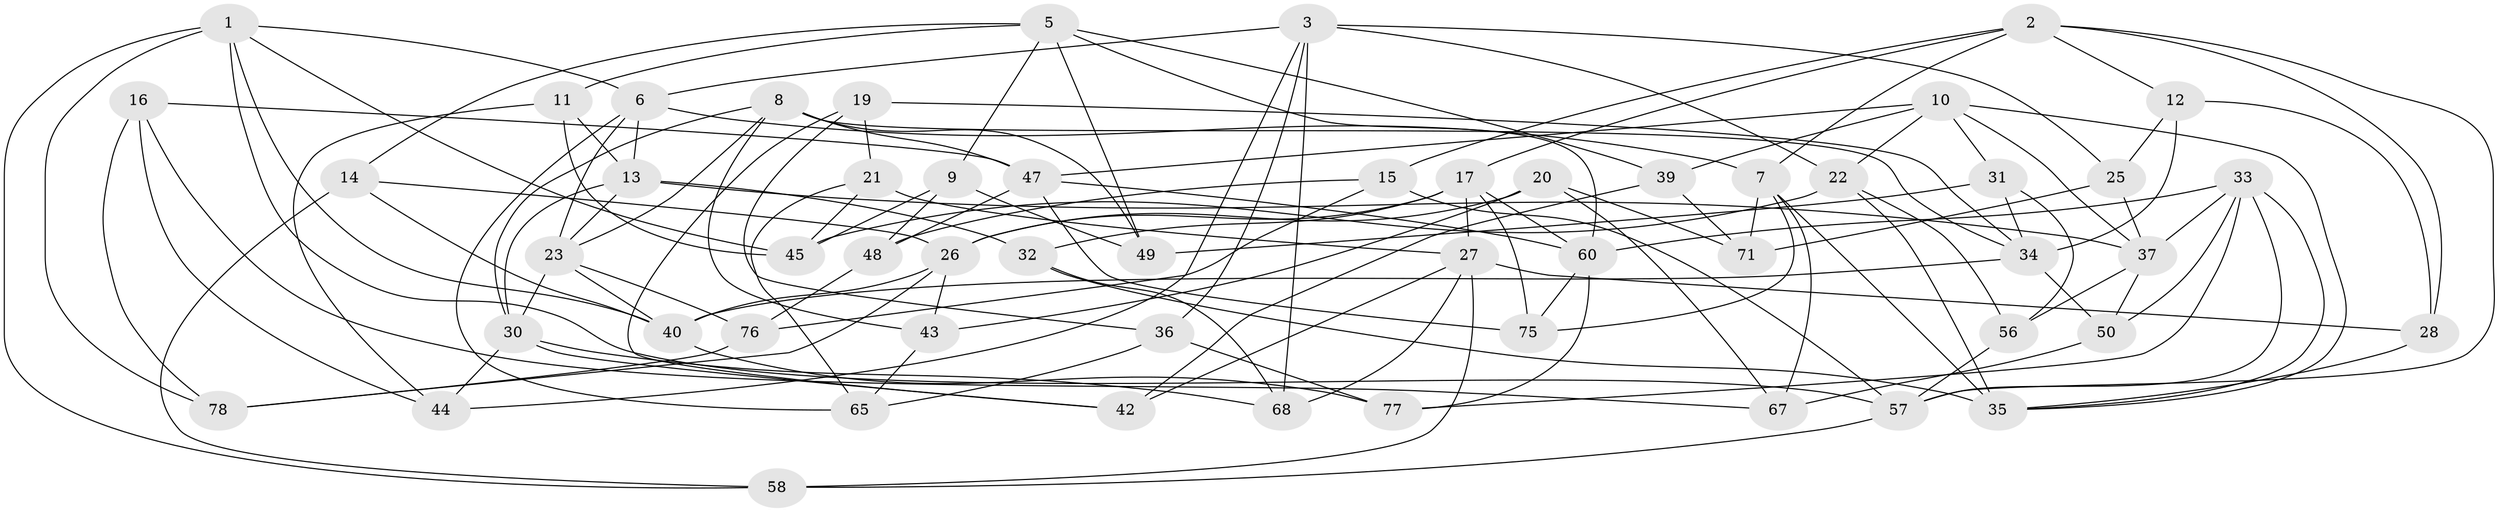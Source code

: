 // original degree distribution, {4: 1.0}
// Generated by graph-tools (version 1.1) at 2025/11/02/27/25 16:11:44]
// undirected, 55 vertices, 133 edges
graph export_dot {
graph [start="1"]
  node [color=gray90,style=filled];
  1 [super="+4"];
  2 [super="+51"];
  3 [super="+18"];
  5 [super="+41"];
  6 [super="+72"];
  7 [super="+61"];
  8 [super="+46"];
  9;
  10 [super="+24"];
  11;
  12;
  13 [super="+64"];
  14;
  15;
  16;
  17 [super="+29"];
  19;
  20;
  21;
  22 [super="+79"];
  23 [super="+53"];
  25;
  26 [super="+38"];
  27 [super="+62"];
  28;
  30 [super="+70"];
  31;
  32;
  33 [super="+54"];
  34 [super="+63"];
  35 [super="+73"];
  36;
  37 [super="+52"];
  39;
  40 [super="+55"];
  42;
  43;
  44;
  45 [super="+74"];
  47 [super="+66"];
  48;
  49;
  50;
  56;
  57 [super="+59"];
  58;
  60 [super="+69"];
  65;
  67;
  68;
  71;
  75;
  76;
  77;
  78;
  1 -- 45;
  1 -- 58;
  1 -- 78;
  1 -- 40;
  1 -- 57;
  1 -- 6;
  2 -- 17;
  2 -- 7;
  2 -- 57;
  2 -- 12;
  2 -- 28;
  2 -- 15;
  3 -- 6;
  3 -- 36;
  3 -- 22;
  3 -- 25;
  3 -- 68;
  3 -- 44;
  5 -- 14;
  5 -- 49;
  5 -- 60;
  5 -- 9;
  5 -- 11;
  5 -- 39;
  6 -- 23;
  6 -- 13;
  6 -- 65;
  6 -- 7;
  7 -- 67;
  7 -- 35;
  7 -- 75;
  7 -- 71;
  8 -- 43;
  8 -- 34;
  8 -- 23;
  8 -- 49;
  8 -- 30;
  8 -- 47;
  9 -- 49;
  9 -- 45;
  9 -- 48;
  10 -- 22;
  10 -- 37;
  10 -- 47;
  10 -- 35;
  10 -- 31;
  10 -- 39;
  11 -- 44;
  11 -- 45;
  11 -- 13;
  12 -- 25;
  12 -- 34;
  12 -- 28;
  13 -- 32;
  13 -- 37;
  13 -- 23;
  13 -- 30;
  14 -- 58;
  14 -- 40;
  14 -- 26;
  15 -- 48;
  15 -- 76;
  15 -- 57;
  16 -- 44;
  16 -- 67;
  16 -- 78;
  16 -- 47;
  17 -- 27;
  17 -- 26;
  17 -- 32;
  17 -- 75;
  17 -- 60;
  19 -- 42;
  19 -- 36;
  19 -- 21;
  19 -- 34;
  20 -- 43;
  20 -- 67;
  20 -- 71;
  20 -- 26;
  21 -- 65;
  21 -- 45;
  21 -- 27;
  22 -- 56;
  22 -- 35;
  22 -- 45 [weight=2];
  23 -- 30;
  23 -- 76;
  23 -- 40;
  25 -- 71;
  25 -- 37;
  26 -- 78;
  26 -- 40;
  26 -- 43;
  27 -- 58;
  27 -- 42;
  27 -- 28;
  27 -- 68;
  28 -- 35;
  30 -- 42;
  30 -- 68;
  30 -- 44;
  31 -- 56;
  31 -- 49;
  31 -- 34;
  32 -- 68;
  32 -- 35;
  33 -- 57;
  33 -- 60;
  33 -- 50;
  33 -- 35;
  33 -- 77;
  33 -- 37;
  34 -- 50;
  34 -- 40;
  36 -- 65;
  36 -- 77;
  37 -- 50;
  37 -- 56;
  39 -- 42;
  39 -- 71;
  40 -- 77;
  43 -- 65;
  47 -- 75;
  47 -- 48;
  47 -- 60;
  48 -- 76;
  50 -- 67;
  56 -- 57;
  57 -- 58;
  60 -- 75;
  60 -- 77;
  76 -- 78;
}
